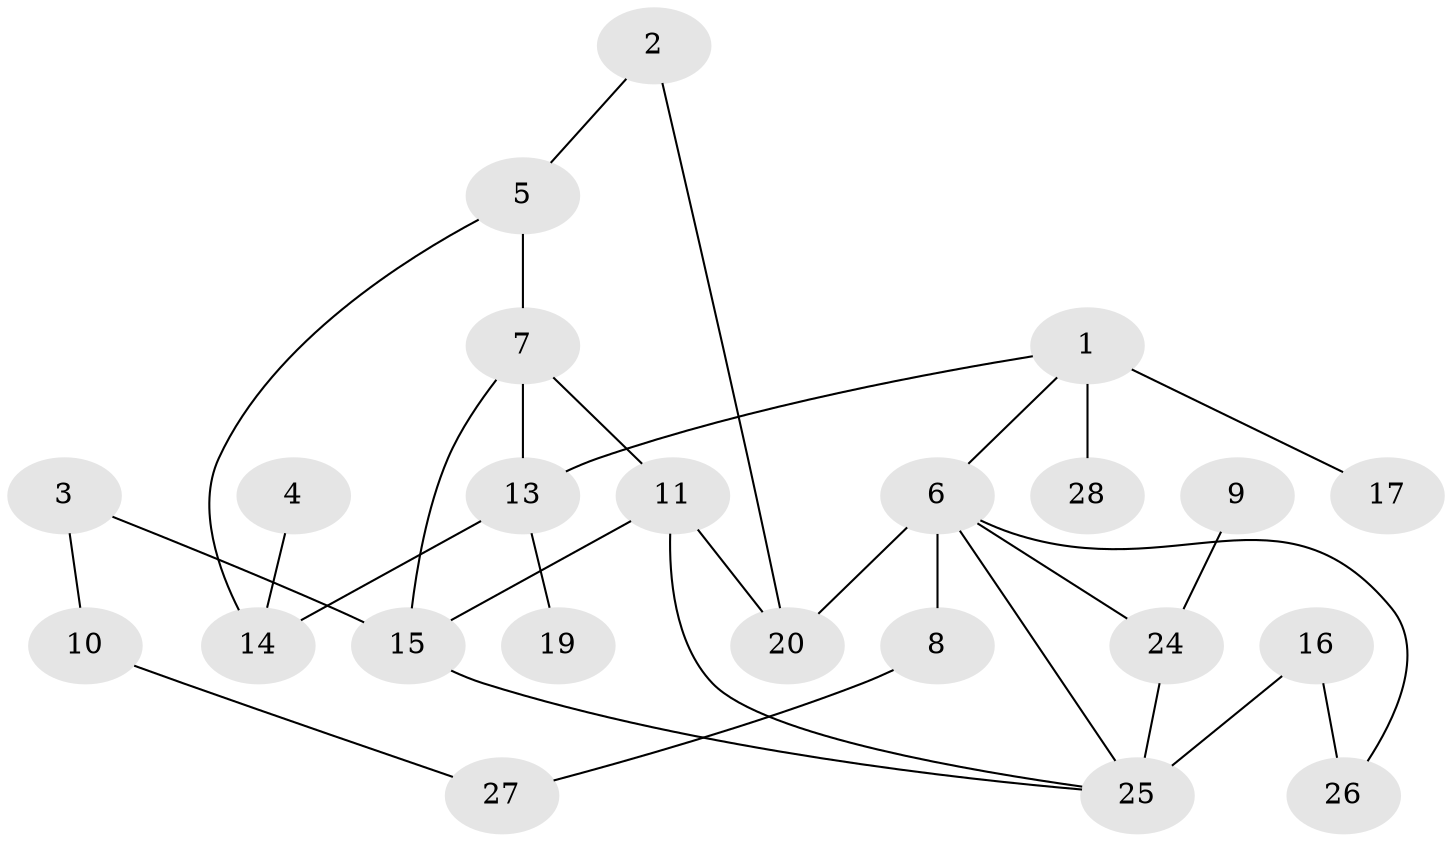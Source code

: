 // original degree distribution, {3: 0.2361111111111111, 2: 0.3194444444444444, 4: 0.09722222222222222, 1: 0.2222222222222222, 5: 0.041666666666666664, 0: 0.08333333333333333}
// Generated by graph-tools (version 1.1) at 2025/47/03/04/25 22:47:59]
// undirected, 23 vertices, 31 edges
graph export_dot {
  node [color=gray90,style=filled];
  1;
  2;
  3;
  4;
  5;
  6;
  7;
  8;
  9;
  10;
  11;
  13;
  14;
  15;
  16;
  17;
  19;
  20;
  24;
  25;
  26;
  27;
  28;
  1 -- 6 [weight=1.0];
  1 -- 13 [weight=1.0];
  1 -- 17 [weight=1.0];
  1 -- 28 [weight=2.0];
  2 -- 5 [weight=1.0];
  2 -- 20 [weight=1.0];
  3 -- 10 [weight=1.0];
  3 -- 15 [weight=1.0];
  4 -- 14 [weight=1.0];
  5 -- 7 [weight=1.0];
  5 -- 14 [weight=1.0];
  6 -- 8 [weight=1.0];
  6 -- 20 [weight=1.0];
  6 -- 24 [weight=1.0];
  6 -- 25 [weight=1.0];
  6 -- 26 [weight=1.0];
  7 -- 11 [weight=2.0];
  7 -- 13 [weight=1.0];
  7 -- 15 [weight=2.0];
  8 -- 27 [weight=1.0];
  9 -- 24 [weight=1.0];
  10 -- 27 [weight=1.0];
  11 -- 15 [weight=3.0];
  11 -- 20 [weight=1.0];
  11 -- 25 [weight=1.0];
  13 -- 14 [weight=1.0];
  13 -- 19 [weight=1.0];
  15 -- 25 [weight=1.0];
  16 -- 25 [weight=2.0];
  16 -- 26 [weight=1.0];
  24 -- 25 [weight=1.0];
}
